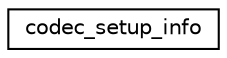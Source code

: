 digraph "Graphical Class Hierarchy"
{
  edge [fontname="Helvetica",fontsize="10",labelfontname="Helvetica",labelfontsize="10"];
  node [fontname="Helvetica",fontsize="10",shape=record];
  rankdir="LR";
  Node1 [label="codec_setup_info",height=0.2,width=0.4,color="black", fillcolor="white", style="filled",URL="$structcodec__setup__info.html"];
}
